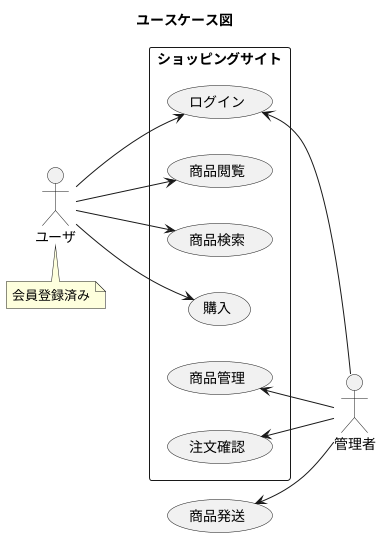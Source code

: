 @startuml
title ユースケース図
skinparam DefaultFontName メイリオ
left to right direction
actor ユーザ
note bottom of ユーザ
	会員登録済み
end note
actor 管理者
rectangle ショッピングサイト{
	ユーザ --> (ログイン)
	ユーザ --> (商品閲覧)
	ユーザ --> (商品検索)
	ユーザ --> (購入)
	(ログイン) <-- 管理者
	(商品管理) <-- 管理者
	(注文確認) <-- 管理者
}
(商品発送) <-- 管理者
@enduml